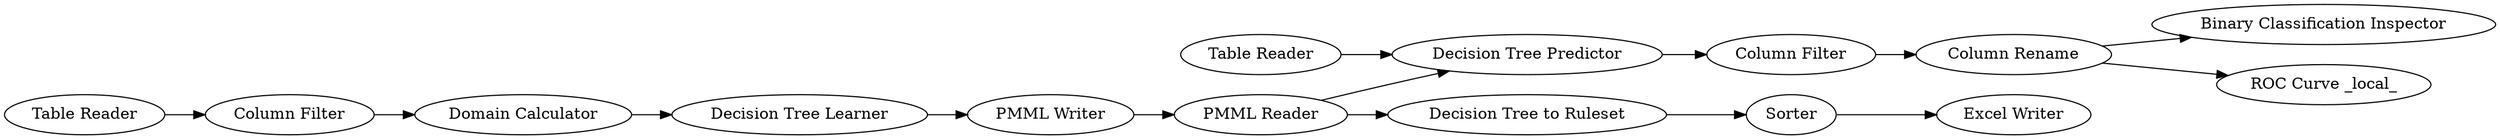 digraph {
	"-1869795805002352178_454" [label=Sorter]
	"-1869795805002352178_12" [label="Decision Tree to Ruleset"]
	"-1869795805002352178_446" [label="Binary Classification Inspector"]
	"-1869795805002352178_453" [label="Excel Writer"]
	"-1869795805002352178_447" [label="Table Reader"]
	"-1869795805002352178_451" [label="PMML Writer"]
	"-1869795805002352178_11" [label="Decision Tree Learner"]
	"-1869795805002352178_154" [label="Column Filter"]
	"-1869795805002352178_177" [label="Decision Tree Predictor"]
	"-1869795805002352178_4" [label="Column Filter"]
	"-1869795805002352178_149" [label="ROC Curve _local_"]
	"-1869795805002352178_150" [label="Column Rename"]
	"-1869795805002352178_452" [label="PMML Reader"]
	"-1869795805002352178_448" [label="Table Reader"]
	"-1869795805002352178_238" [label="Domain Calculator"]
	"-1869795805002352178_177" -> "-1869795805002352178_154"
	"-1869795805002352178_150" -> "-1869795805002352178_149"
	"-1869795805002352178_452" -> "-1869795805002352178_12"
	"-1869795805002352178_448" -> "-1869795805002352178_177"
	"-1869795805002352178_150" -> "-1869795805002352178_446"
	"-1869795805002352178_11" -> "-1869795805002352178_451"
	"-1869795805002352178_454" -> "-1869795805002352178_453"
	"-1869795805002352178_12" -> "-1869795805002352178_454"
	"-1869795805002352178_154" -> "-1869795805002352178_150"
	"-1869795805002352178_451" -> "-1869795805002352178_452"
	"-1869795805002352178_238" -> "-1869795805002352178_11"
	"-1869795805002352178_4" -> "-1869795805002352178_238"
	"-1869795805002352178_452" -> "-1869795805002352178_177"
	"-1869795805002352178_447" -> "-1869795805002352178_4"
	rankdir=LR
}
